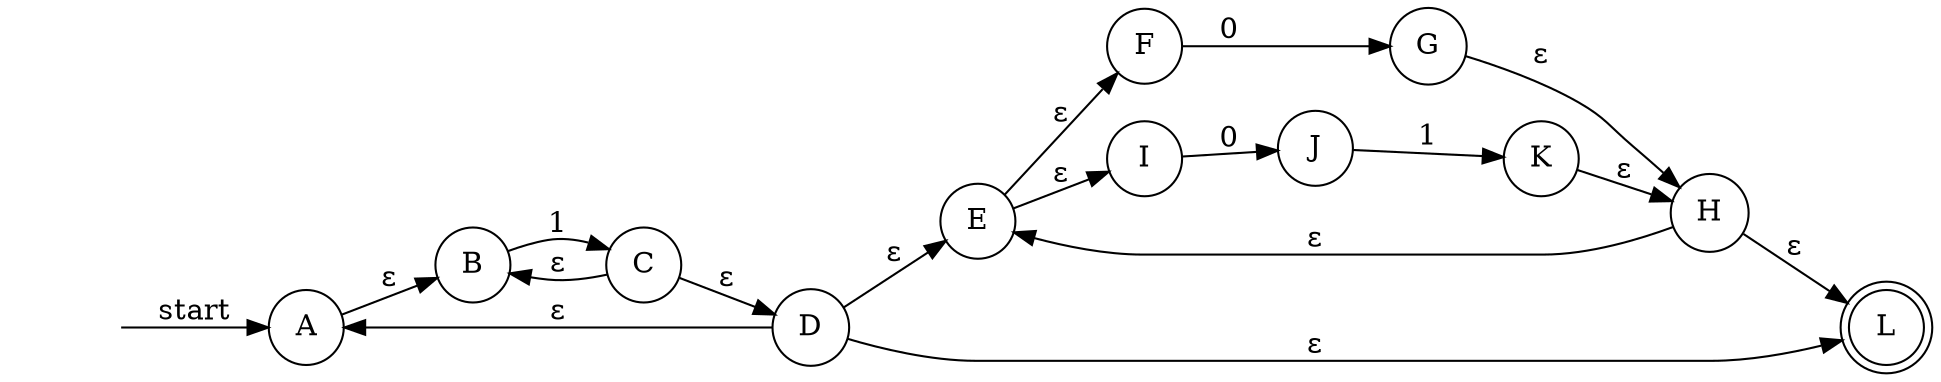 digraph NFA_final {
  rankdir=LR;
  #A-K是状态，L是接收状态
  node [shape=circle]; A B C D E F G H I J K;
  node [shape=doublecircle]; L;

  start [shape=none, label=""];
  start -> A [label="start"];
  # 1* 默认构成
  A -> B [label="ε"];
  B -> C [label="1"];
  C -> B [label="ε"];
  C -> D [label="ε"];
  D -> A [label="ε"];
  # (0 | 01)*
  D -> E [label="ε"];
  # 右边分支上面
  E -> F [label="ε"];
  F -> G [label="0"];
  G -> H [label="ε"];
  # 右边分支下面
  E -> I [label="ε"];
  I -> J [label="0"];
  J -> K [label="1"];
  K -> H [label="ε"];

  #到结束
  H -> E [label="ε"];
  H -> L [label="ε"];
  D -> L [label="ε"];

}